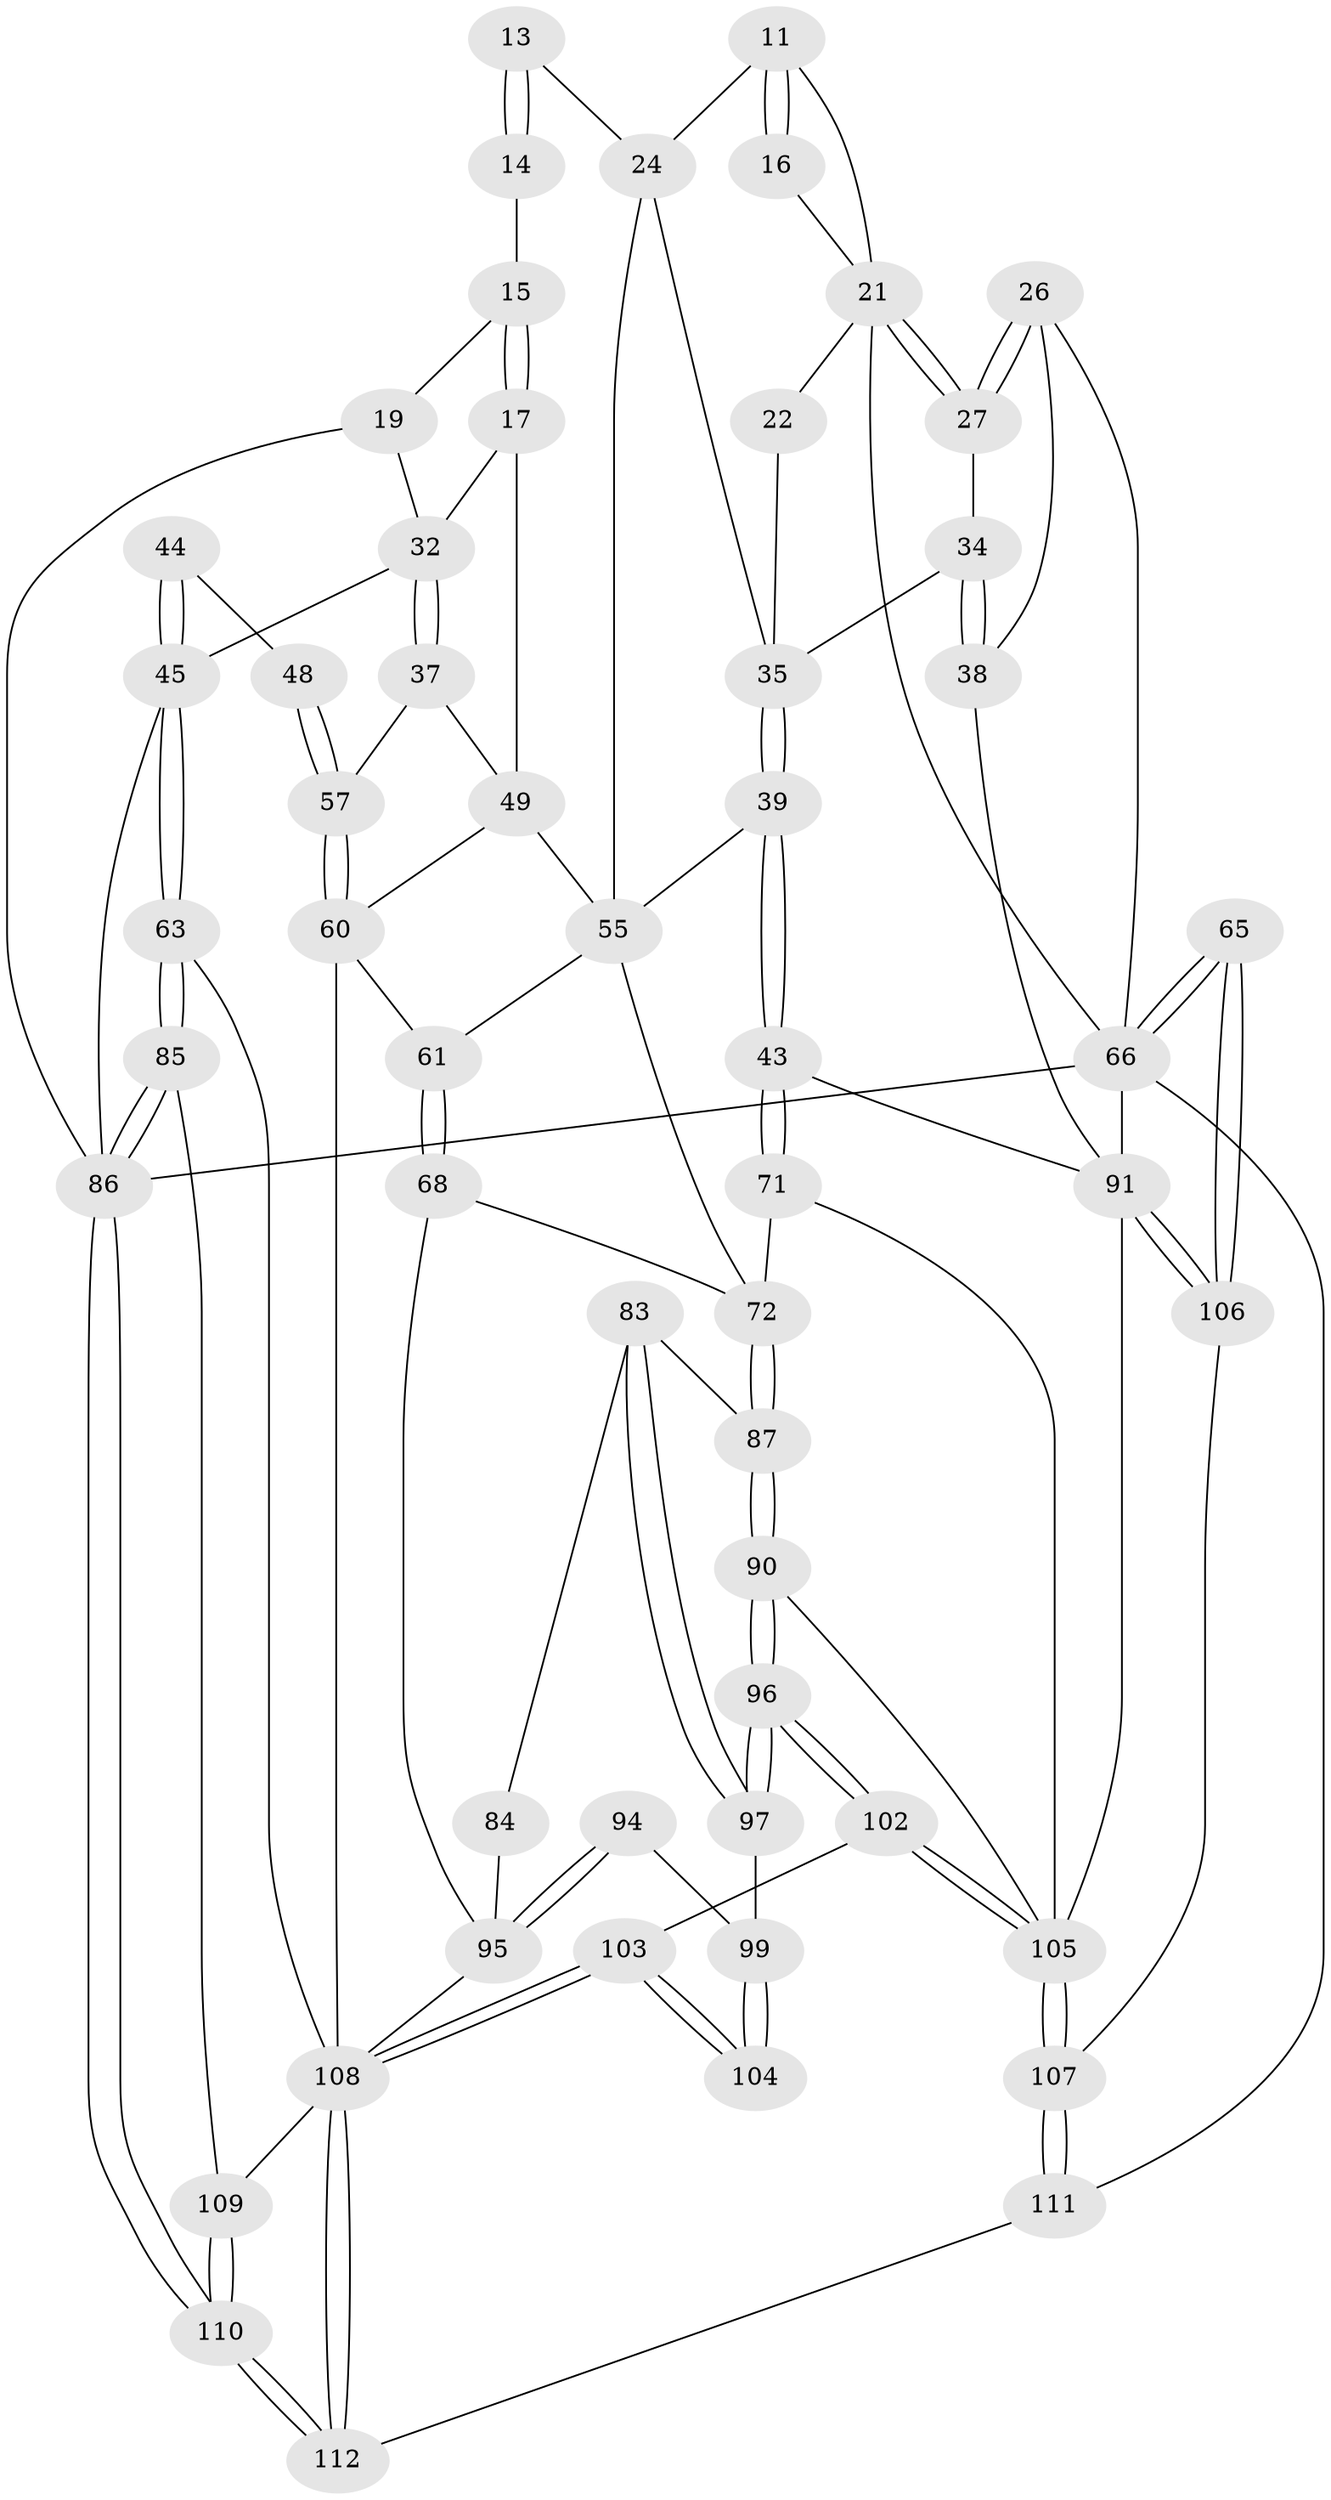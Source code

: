 // original degree distribution, {3: 0.026785714285714284, 4: 0.21428571428571427, 5: 0.5446428571428571, 6: 0.21428571428571427}
// Generated by graph-tools (version 1.1) at 2025/00/03/09/25 05:00:30]
// undirected, 56 vertices, 128 edges
graph export_dot {
graph [start="1"]
  node [color=gray90,style=filled];
  11 [pos="+0.6439823927872259+0.0754530945233434",super="+1+2"];
  13 [pos="+0.5749358406104895+0.08434173009776824"];
  14 [pos="+0.49849210530295107+0.09121788559938798",super="+9+10"];
  15 [pos="+0.4769977083700174+0.09733400750303531",super="+8"];
  16 [pos="+0.6680605106989639+0.07230675396841552"];
  17 [pos="+0.4675223559761204+0.10189437674858343"];
  19 [pos="+0.285286246740635+0.04277117760553593",super="+7"];
  21 [pos="+0.8725474087701274+0.015252031529222831",super="+20"];
  22 [pos="+0.7804125806892046+0.13304098642382975"];
  24 [pos="+0.6196200255443921+0.2584453405900685",super="+12"];
  26 [pos="+1+0.20476886715353249"];
  27 [pos="+0.9017769659192472+0.18773379889022077"];
  32 [pos="+0.2884739780997887+0.18273967839436797",super="+18"];
  34 [pos="+0.8442878194466312+0.21196044505873213"];
  35 [pos="+0.8057672052961039+0.2054981231102363",super="+23"];
  37 [pos="+0.30442476799527546+0.2051716317506215"];
  38 [pos="+0.8865110601062398+0.2762138604636785"];
  39 [pos="+0.8068678840685105+0.44553631806024313"];
  43 [pos="+0.8125835273084504+0.44760825500795876"];
  44 [pos="+0.051466710426625414+0.3556001481887096"];
  45 [pos="+0+0.3987467784279482",super="+30+33"];
  48 [pos="+0.11026573542508483+0.37843294243679987"];
  49 [pos="+0.45489644974767746+0.3675001478476684",super="+36"];
  55 [pos="+0.4898872058308863+0.5097530097955226",super="+54+40+28"];
  57 [pos="+0.22352634096745075+0.49835670118002573",super="+52+47"];
  60 [pos="+0.22314777688189702+0.5731491990315409",super="+59"];
  61 [pos="+0.34789489401796636+0.574723782216935",super="+56"];
  63 [pos="+0+0.43995385004306253"];
  65 [pos="+1+1"];
  66 [pos="+1+0.6331313385250418",super="+46+64"];
  68 [pos="+0.4425082514161965+0.6173815872263289"];
  71 [pos="+0.7764311212696337+0.6504795660543056"];
  72 [pos="+0.774066733708363+0.65238401154873",super="+69+70"];
  83 [pos="+0.5851024135264156+0.7101490087239344"];
  84 [pos="+0.5286580235592833+0.7372937866300981"];
  85 [pos="+0+0.6903531996384099"];
  86 [pos="+0+1",super="+6"];
  87 [pos="+0.7407963856697419+0.7128577401692173",super="+82"];
  90 [pos="+0.7444279880538761+0.7246303058982696"];
  91 [pos="+0.9170127100466571+0.7820605704557234",super="+73+74+42"];
  94 [pos="+0.4597995063735063+0.8240942285162614"];
  95 [pos="+0.39020470211953684+0.8911231608163308",super="+78+93"];
  96 [pos="+0.6901846284769754+0.8554195592945203"];
  97 [pos="+0.6078935197120864+0.7805304666738585"];
  99 [pos="+0.5256313740812303+0.8359070511102082",super="+98"];
  102 [pos="+0.7163817077310561+0.9512694678420001"];
  103 [pos="+0.5843645903814109+0.9204993110391128"];
  104 [pos="+0.5742134804717772+0.9009233953504914"];
  105 [pos="+0.7381961338777464+0.9767040845540151",super="+89+88+75"];
  106 [pos="+0.970614592193984+0.8922907833373264"];
  107 [pos="+0.7461514505526856+0.996432576168122"];
  108 [pos="+0.3168026649196454+0.9922907565854352",super="+100+101+81"];
  109 [pos="+0.034485706518613324+0.9614962101718668",super="+92"];
  110 [pos="+0+1"];
  111 [pos="+0.746317048447243+1"];
  112 [pos="+0.3115113515361413+1"];
  11 -- 16 [weight=2];
  11 -- 16;
  11 -- 24;
  11 -- 21;
  13 -- 14 [weight=2];
  13 -- 14;
  13 -- 24;
  14 -- 15 [weight=2];
  15 -- 17;
  15 -- 17;
  15 -- 19;
  16 -- 21;
  17 -- 49;
  17 -- 32;
  19 -- 32;
  19 -- 86;
  21 -- 22 [weight=2];
  21 -- 27;
  21 -- 27;
  21 -- 66;
  22 -- 35;
  24 -- 35;
  24 -- 55;
  26 -- 27;
  26 -- 27;
  26 -- 38;
  26 -- 66;
  27 -- 34;
  32 -- 37;
  32 -- 37;
  32 -- 45;
  34 -- 35;
  34 -- 38;
  34 -- 38;
  35 -- 39;
  35 -- 39;
  37 -- 57;
  37 -- 49;
  38 -- 91;
  39 -- 43;
  39 -- 43;
  39 -- 55;
  43 -- 71;
  43 -- 71;
  43 -- 91;
  44 -- 45 [weight=2];
  44 -- 45;
  44 -- 48;
  45 -- 63;
  45 -- 63;
  45 -- 86;
  48 -- 57 [weight=2];
  48 -- 57;
  49 -- 60;
  49 -- 55 [weight=2];
  55 -- 61;
  55 -- 72 [weight=2];
  57 -- 60 [weight=2];
  57 -- 60;
  60 -- 61 [weight=2];
  60 -- 108 [weight=2];
  61 -- 68;
  61 -- 68;
  63 -- 85;
  63 -- 85;
  63 -- 108;
  65 -- 66 [weight=2];
  65 -- 66;
  65 -- 106;
  65 -- 106;
  66 -- 86 [weight=2];
  66 -- 111;
  66 -- 91 [weight=2];
  68 -- 95;
  68 -- 72;
  71 -- 72;
  71 -- 105;
  72 -- 87 [weight=2];
  72 -- 87;
  83 -- 84;
  83 -- 97;
  83 -- 97;
  83 -- 87;
  84 -- 95 [weight=2];
  85 -- 86;
  85 -- 86;
  85 -- 109;
  86 -- 110;
  86 -- 110;
  87 -- 90;
  87 -- 90;
  90 -- 96;
  90 -- 96;
  90 -- 105;
  91 -- 106;
  91 -- 106;
  91 -- 105 [weight=2];
  94 -- 95 [weight=2];
  94 -- 95;
  94 -- 99;
  95 -- 108 [weight=2];
  96 -- 97;
  96 -- 97;
  96 -- 102;
  96 -- 102;
  97 -- 99;
  99 -- 104 [weight=2];
  99 -- 104;
  102 -- 103;
  102 -- 105;
  102 -- 105;
  103 -- 104;
  103 -- 104;
  103 -- 108;
  103 -- 108;
  105 -- 107;
  105 -- 107;
  106 -- 107;
  107 -- 111;
  107 -- 111;
  108 -- 112;
  108 -- 112;
  108 -- 109 [weight=2];
  109 -- 110;
  109 -- 110;
  110 -- 112;
  110 -- 112;
  111 -- 112;
}
